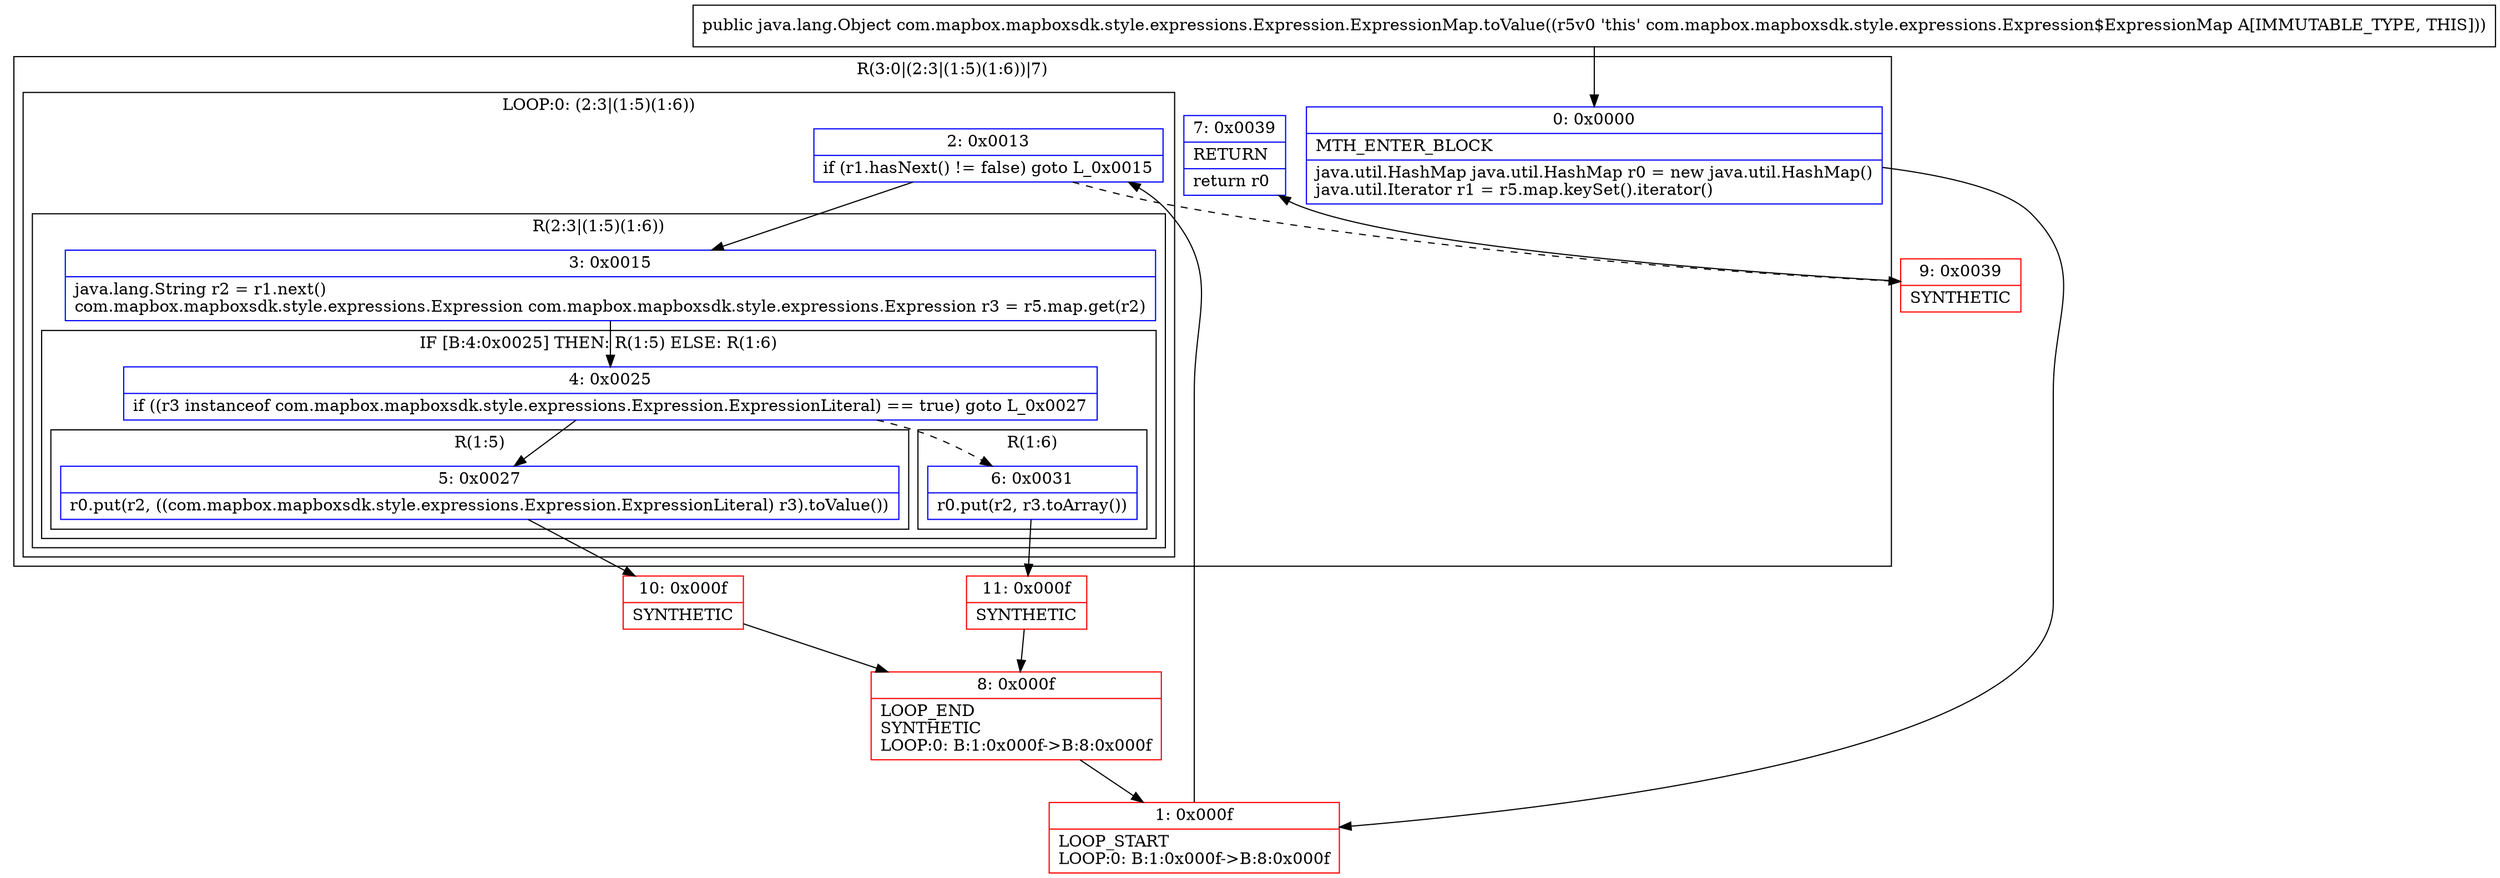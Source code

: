 digraph "CFG forcom.mapbox.mapboxsdk.style.expressions.Expression.ExpressionMap.toValue()Ljava\/lang\/Object;" {
subgraph cluster_Region_2122392984 {
label = "R(3:0|(2:3|(1:5)(1:6))|7)";
node [shape=record,color=blue];
Node_0 [shape=record,label="{0\:\ 0x0000|MTH_ENTER_BLOCK\l|java.util.HashMap java.util.HashMap r0 = new java.util.HashMap()\ljava.util.Iterator r1 = r5.map.keySet().iterator()\l}"];
subgraph cluster_LoopRegion_1399861326 {
label = "LOOP:0: (2:3|(1:5)(1:6))";
node [shape=record,color=blue];
Node_2 [shape=record,label="{2\:\ 0x0013|if (r1.hasNext() != false) goto L_0x0015\l}"];
subgraph cluster_Region_748448998 {
label = "R(2:3|(1:5)(1:6))";
node [shape=record,color=blue];
Node_3 [shape=record,label="{3\:\ 0x0015|java.lang.String r2 = r1.next()\lcom.mapbox.mapboxsdk.style.expressions.Expression com.mapbox.mapboxsdk.style.expressions.Expression r3 = r5.map.get(r2)\l}"];
subgraph cluster_IfRegion_1531326728 {
label = "IF [B:4:0x0025] THEN: R(1:5) ELSE: R(1:6)";
node [shape=record,color=blue];
Node_4 [shape=record,label="{4\:\ 0x0025|if ((r3 instanceof com.mapbox.mapboxsdk.style.expressions.Expression.ExpressionLiteral) == true) goto L_0x0027\l}"];
subgraph cluster_Region_394117461 {
label = "R(1:5)";
node [shape=record,color=blue];
Node_5 [shape=record,label="{5\:\ 0x0027|r0.put(r2, ((com.mapbox.mapboxsdk.style.expressions.Expression.ExpressionLiteral) r3).toValue())\l}"];
}
subgraph cluster_Region_279601625 {
label = "R(1:6)";
node [shape=record,color=blue];
Node_6 [shape=record,label="{6\:\ 0x0031|r0.put(r2, r3.toArray())\l}"];
}
}
}
}
Node_7 [shape=record,label="{7\:\ 0x0039|RETURN\l|return r0\l}"];
}
Node_1 [shape=record,color=red,label="{1\:\ 0x000f|LOOP_START\lLOOP:0: B:1:0x000f\-\>B:8:0x000f\l}"];
Node_8 [shape=record,color=red,label="{8\:\ 0x000f|LOOP_END\lSYNTHETIC\lLOOP:0: B:1:0x000f\-\>B:8:0x000f\l}"];
Node_9 [shape=record,color=red,label="{9\:\ 0x0039|SYNTHETIC\l}"];
Node_10 [shape=record,color=red,label="{10\:\ 0x000f|SYNTHETIC\l}"];
Node_11 [shape=record,color=red,label="{11\:\ 0x000f|SYNTHETIC\l}"];
MethodNode[shape=record,label="{public java.lang.Object com.mapbox.mapboxsdk.style.expressions.Expression.ExpressionMap.toValue((r5v0 'this' com.mapbox.mapboxsdk.style.expressions.Expression$ExpressionMap A[IMMUTABLE_TYPE, THIS])) }"];
MethodNode -> Node_0;
Node_0 -> Node_1;
Node_2 -> Node_3;
Node_2 -> Node_9[style=dashed];
Node_3 -> Node_4;
Node_4 -> Node_5;
Node_4 -> Node_6[style=dashed];
Node_5 -> Node_10;
Node_6 -> Node_11;
Node_1 -> Node_2;
Node_8 -> Node_1;
Node_9 -> Node_7;
Node_10 -> Node_8;
Node_11 -> Node_8;
}

